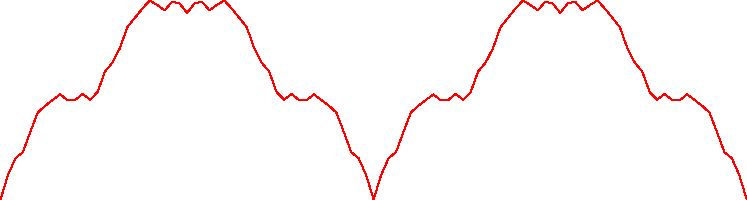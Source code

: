 import graph;
size(0,100);
real u(real x){return abs(x-floor(x+1/2));}

typedef real func(real);

func f(int n){
  return new real (real x)  {return u(4^n*x)/4^n;};
}
int n=20;
real Sum(real x){
  real s=0;
  for(int i=0;i<n;++i){
    s=s+f(i)(x);
  }
  return s;
}
draw(graph(Sum,-1,1,operator--),red);

